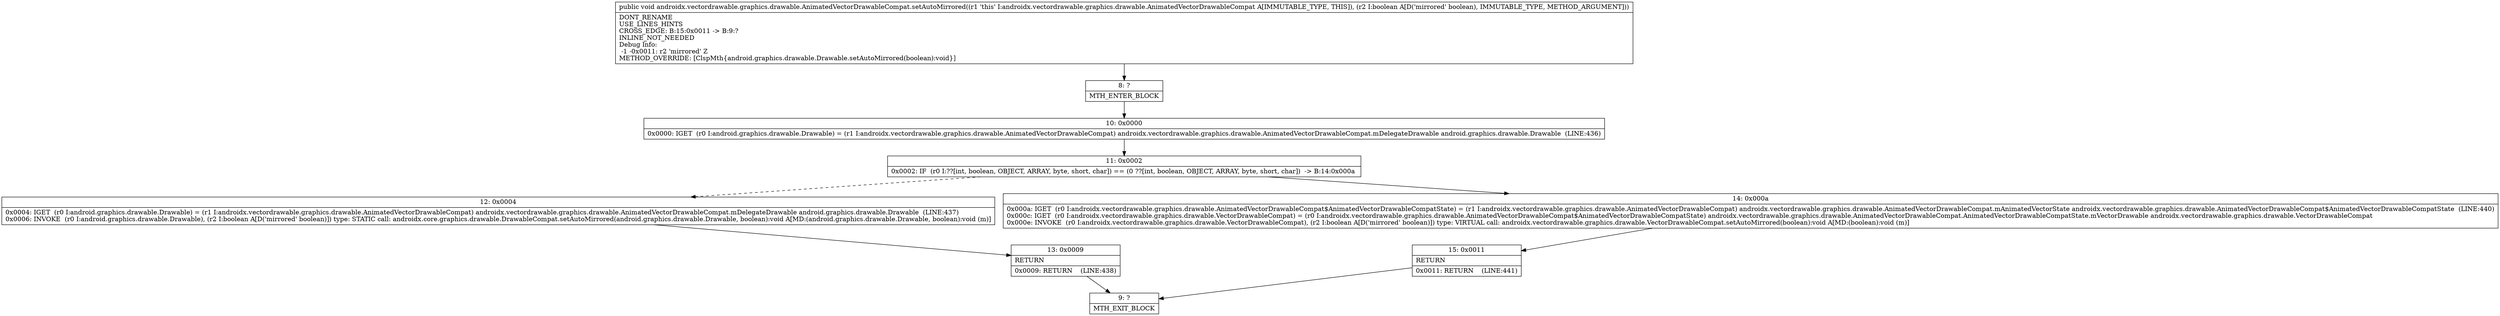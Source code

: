 digraph "CFG forandroidx.vectordrawable.graphics.drawable.AnimatedVectorDrawableCompat.setAutoMirrored(Z)V" {
Node_8 [shape=record,label="{8\:\ ?|MTH_ENTER_BLOCK\l}"];
Node_10 [shape=record,label="{10\:\ 0x0000|0x0000: IGET  (r0 I:android.graphics.drawable.Drawable) = (r1 I:androidx.vectordrawable.graphics.drawable.AnimatedVectorDrawableCompat) androidx.vectordrawable.graphics.drawable.AnimatedVectorDrawableCompat.mDelegateDrawable android.graphics.drawable.Drawable  (LINE:436)\l}"];
Node_11 [shape=record,label="{11\:\ 0x0002|0x0002: IF  (r0 I:??[int, boolean, OBJECT, ARRAY, byte, short, char]) == (0 ??[int, boolean, OBJECT, ARRAY, byte, short, char])  \-\> B:14:0x000a \l}"];
Node_12 [shape=record,label="{12\:\ 0x0004|0x0004: IGET  (r0 I:android.graphics.drawable.Drawable) = (r1 I:androidx.vectordrawable.graphics.drawable.AnimatedVectorDrawableCompat) androidx.vectordrawable.graphics.drawable.AnimatedVectorDrawableCompat.mDelegateDrawable android.graphics.drawable.Drawable  (LINE:437)\l0x0006: INVOKE  (r0 I:android.graphics.drawable.Drawable), (r2 I:boolean A[D('mirrored' boolean)]) type: STATIC call: androidx.core.graphics.drawable.DrawableCompat.setAutoMirrored(android.graphics.drawable.Drawable, boolean):void A[MD:(android.graphics.drawable.Drawable, boolean):void (m)]\l}"];
Node_13 [shape=record,label="{13\:\ 0x0009|RETURN\l|0x0009: RETURN    (LINE:438)\l}"];
Node_9 [shape=record,label="{9\:\ ?|MTH_EXIT_BLOCK\l}"];
Node_14 [shape=record,label="{14\:\ 0x000a|0x000a: IGET  (r0 I:androidx.vectordrawable.graphics.drawable.AnimatedVectorDrawableCompat$AnimatedVectorDrawableCompatState) = (r1 I:androidx.vectordrawable.graphics.drawable.AnimatedVectorDrawableCompat) androidx.vectordrawable.graphics.drawable.AnimatedVectorDrawableCompat.mAnimatedVectorState androidx.vectordrawable.graphics.drawable.AnimatedVectorDrawableCompat$AnimatedVectorDrawableCompatState  (LINE:440)\l0x000c: IGET  (r0 I:androidx.vectordrawable.graphics.drawable.VectorDrawableCompat) = (r0 I:androidx.vectordrawable.graphics.drawable.AnimatedVectorDrawableCompat$AnimatedVectorDrawableCompatState) androidx.vectordrawable.graphics.drawable.AnimatedVectorDrawableCompat.AnimatedVectorDrawableCompatState.mVectorDrawable androidx.vectordrawable.graphics.drawable.VectorDrawableCompat \l0x000e: INVOKE  (r0 I:androidx.vectordrawable.graphics.drawable.VectorDrawableCompat), (r2 I:boolean A[D('mirrored' boolean)]) type: VIRTUAL call: androidx.vectordrawable.graphics.drawable.VectorDrawableCompat.setAutoMirrored(boolean):void A[MD:(boolean):void (m)]\l}"];
Node_15 [shape=record,label="{15\:\ 0x0011|RETURN\l|0x0011: RETURN    (LINE:441)\l}"];
MethodNode[shape=record,label="{public void androidx.vectordrawable.graphics.drawable.AnimatedVectorDrawableCompat.setAutoMirrored((r1 'this' I:androidx.vectordrawable.graphics.drawable.AnimatedVectorDrawableCompat A[IMMUTABLE_TYPE, THIS]), (r2 I:boolean A[D('mirrored' boolean), IMMUTABLE_TYPE, METHOD_ARGUMENT]))  | DONT_RENAME\lUSE_LINES_HINTS\lCROSS_EDGE: B:15:0x0011 \-\> B:9:?\lINLINE_NOT_NEEDED\lDebug Info:\l  \-1 \-0x0011: r2 'mirrored' Z\lMETHOD_OVERRIDE: [ClspMth\{android.graphics.drawable.Drawable.setAutoMirrored(boolean):void\}]\l}"];
MethodNode -> Node_8;Node_8 -> Node_10;
Node_10 -> Node_11;
Node_11 -> Node_12[style=dashed];
Node_11 -> Node_14;
Node_12 -> Node_13;
Node_13 -> Node_9;
Node_14 -> Node_15;
Node_15 -> Node_9;
}

